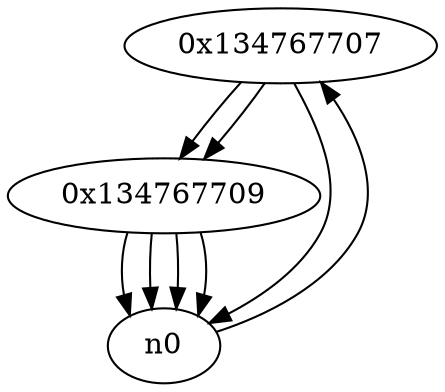 digraph G{
/* nodes */
  n1 [label="0x134767707"]
  n2 [label="0x134767709"]
/* edges */
n1 -> n2;
n1 -> n0;
n0 -> n1;
n2 -> n0;
n2 -> n0;
n2 -> n0;
n2 -> n0;
n1 -> n2;
}
